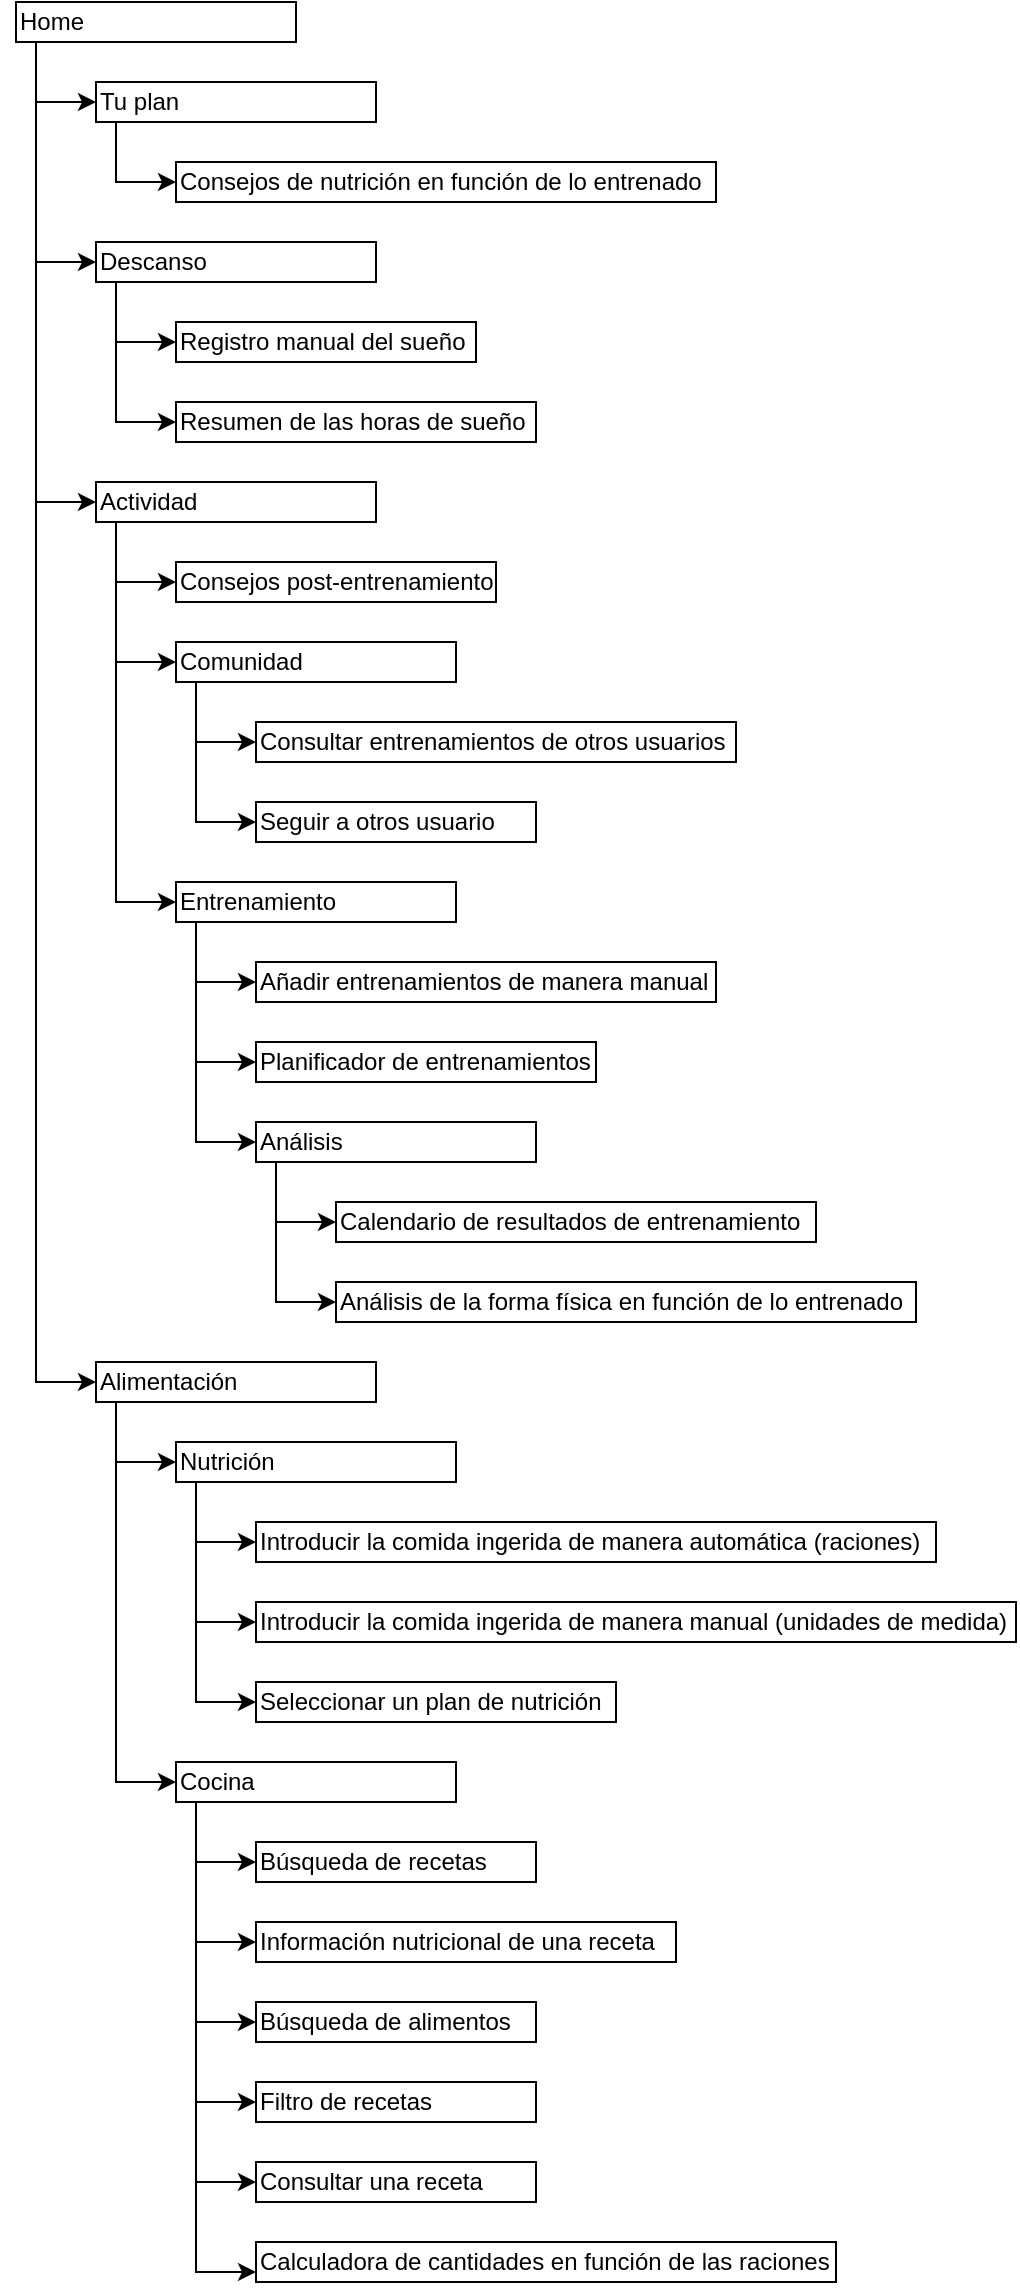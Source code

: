 <mxfile version="12.9.14" type="device"><diagram id="dm2c6xcYGna7-AHOcAQR" name="Page-1"><mxGraphModel dx="1038" dy="548" grid="1" gridSize="10" guides="1" tooltips="1" connect="1" arrows="1" fold="1" page="1" pageScale="1" pageWidth="827" pageHeight="1169" math="0" shadow="0"><root><mxCell id="0"/><mxCell id="1" parent="0"/><mxCell id="GsIcj-JBcMafjrpbYIFL-38" style="edgeStyle=orthogonalEdgeStyle;rounded=0;orthogonalLoop=1;jettySize=auto;html=1;exitX=0;exitY=1;exitDx=0;exitDy=0;entryX=0;entryY=0.5;entryDx=0;entryDy=0;" parent="1" source="GsIcj-JBcMafjrpbYIFL-1" target="GsIcj-JBcMafjrpbYIFL-2" edge="1"><mxGeometry relative="1" as="geometry"><Array as="points"><mxPoint x="90" y="60"/><mxPoint x="90" y="90"/></Array></mxGeometry></mxCell><mxCell id="GsIcj-JBcMafjrpbYIFL-39" style="edgeStyle=orthogonalEdgeStyle;rounded=0;orthogonalLoop=1;jettySize=auto;html=1;exitX=0;exitY=1;exitDx=0;exitDy=0;entryX=0;entryY=0.5;entryDx=0;entryDy=0;" parent="1" source="GsIcj-JBcMafjrpbYIFL-1" target="GsIcj-JBcMafjrpbYIFL-18" edge="1"><mxGeometry relative="1" as="geometry"><Array as="points"><mxPoint x="90" y="60"/><mxPoint x="90" y="170"/></Array></mxGeometry></mxCell><mxCell id="GsIcj-JBcMafjrpbYIFL-40" style="edgeStyle=orthogonalEdgeStyle;rounded=0;orthogonalLoop=1;jettySize=auto;html=1;exitX=0;exitY=1;exitDx=0;exitDy=0;entryX=0;entryY=0.5;entryDx=0;entryDy=0;" parent="1" source="GsIcj-JBcMafjrpbYIFL-1" target="GsIcj-JBcMafjrpbYIFL-6" edge="1"><mxGeometry relative="1" as="geometry"><Array as="points"><mxPoint x="90" y="60"/><mxPoint x="90" y="290"/></Array></mxGeometry></mxCell><mxCell id="GsIcj-JBcMafjrpbYIFL-42" style="edgeStyle=orthogonalEdgeStyle;rounded=0;orthogonalLoop=1;jettySize=auto;html=1;exitX=0;exitY=1;exitDx=0;exitDy=0;entryX=0;entryY=0.5;entryDx=0;entryDy=0;" parent="1" source="GsIcj-JBcMafjrpbYIFL-1" target="GsIcj-JBcMafjrpbYIFL-22" edge="1"><mxGeometry relative="1" as="geometry"><Array as="points"><mxPoint x="90" y="60"/><mxPoint x="90" y="730"/></Array></mxGeometry></mxCell><mxCell id="GsIcj-JBcMafjrpbYIFL-1" value="Home" style="rounded=0;whiteSpace=wrap;html=1;align=left;" parent="1" vertex="1"><mxGeometry x="80" y="40" width="140" height="20" as="geometry"/></mxCell><mxCell id="GsIcj-JBcMafjrpbYIFL-43" style="edgeStyle=orthogonalEdgeStyle;rounded=0;orthogonalLoop=1;jettySize=auto;html=1;exitX=0;exitY=1;exitDx=0;exitDy=0;entryX=0;entryY=0.5;entryDx=0;entryDy=0;" parent="1" source="GsIcj-JBcMafjrpbYIFL-2" target="GsIcj-JBcMafjrpbYIFL-3" edge="1"><mxGeometry relative="1" as="geometry"><Array as="points"><mxPoint x="130" y="100"/><mxPoint x="130" y="130"/></Array></mxGeometry></mxCell><mxCell id="GsIcj-JBcMafjrpbYIFL-2" value="Tu plan" style="rounded=0;whiteSpace=wrap;html=1;align=left;" parent="1" vertex="1"><mxGeometry x="120" y="80" width="140" height="20" as="geometry"/></mxCell><mxCell id="GsIcj-JBcMafjrpbYIFL-3" value="Consejos de nutrición en función de lo entrenado" style="rounded=0;whiteSpace=wrap;html=1;align=left;" parent="1" vertex="1"><mxGeometry x="160" y="120" width="270" height="20" as="geometry"/></mxCell><mxCell id="GsIcj-JBcMafjrpbYIFL-4" value="Registro manual del sueño" style="rounded=0;whiteSpace=wrap;html=1;align=left;" parent="1" vertex="1"><mxGeometry x="160" y="200" width="150" height="20" as="geometry"/></mxCell><mxCell id="GsIcj-JBcMafjrpbYIFL-5" value="Resumen de las horas de sueño" style="rounded=0;whiteSpace=wrap;html=1;align=left;" parent="1" vertex="1"><mxGeometry x="160" y="240" width="180" height="20" as="geometry"/></mxCell><mxCell id="GsIcj-JBcMafjrpbYIFL-46" style="edgeStyle=orthogonalEdgeStyle;rounded=0;orthogonalLoop=1;jettySize=auto;html=1;exitX=0;exitY=1;exitDx=0;exitDy=0;entryX=0;entryY=0.5;entryDx=0;entryDy=0;" parent="1" source="GsIcj-JBcMafjrpbYIFL-6" target="GsIcj-JBcMafjrpbYIFL-7" edge="1"><mxGeometry relative="1" as="geometry"><Array as="points"><mxPoint x="130" y="300"/><mxPoint x="130" y="330"/></Array></mxGeometry></mxCell><mxCell id="GsIcj-JBcMafjrpbYIFL-48" style="edgeStyle=orthogonalEdgeStyle;rounded=0;orthogonalLoop=1;jettySize=auto;html=1;exitX=0;exitY=1;exitDx=0;exitDy=0;entryX=0;entryY=0.5;entryDx=0;entryDy=0;" parent="1" source="GsIcj-JBcMafjrpbYIFL-6" target="GsIcj-JBcMafjrpbYIFL-8" edge="1"><mxGeometry relative="1" as="geometry"><Array as="points"><mxPoint x="130" y="300"/><mxPoint x="130" y="370"/></Array></mxGeometry></mxCell><mxCell id="GsIcj-JBcMafjrpbYIFL-49" style="edgeStyle=orthogonalEdgeStyle;rounded=0;orthogonalLoop=1;jettySize=auto;html=1;exitX=0;exitY=1;exitDx=0;exitDy=0;entryX=0;entryY=0.5;entryDx=0;entryDy=0;" parent="1" source="GsIcj-JBcMafjrpbYIFL-6" target="GsIcj-JBcMafjrpbYIFL-17" edge="1"><mxGeometry relative="1" as="geometry"><Array as="points"><mxPoint x="130" y="300"/><mxPoint x="130" y="490"/></Array></mxGeometry></mxCell><mxCell id="GsIcj-JBcMafjrpbYIFL-6" value="Actividad" style="rounded=0;whiteSpace=wrap;html=1;align=left;" parent="1" vertex="1"><mxGeometry x="120" y="280" width="140" height="20" as="geometry"/></mxCell><mxCell id="GsIcj-JBcMafjrpbYIFL-7" value="Consejos post-entrenamiento" style="rounded=0;whiteSpace=wrap;html=1;align=left;" parent="1" vertex="1"><mxGeometry x="160" y="320" width="160" height="20" as="geometry"/></mxCell><mxCell id="GsIcj-JBcMafjrpbYIFL-50" style="edgeStyle=orthogonalEdgeStyle;rounded=0;orthogonalLoop=1;jettySize=auto;html=1;exitX=0;exitY=1;exitDx=0;exitDy=0;entryX=0;entryY=0.5;entryDx=0;entryDy=0;" parent="1" source="GsIcj-JBcMafjrpbYIFL-8" target="GsIcj-JBcMafjrpbYIFL-9" edge="1"><mxGeometry relative="1" as="geometry"><Array as="points"><mxPoint x="170" y="380"/><mxPoint x="170" y="410"/></Array></mxGeometry></mxCell><mxCell id="GsIcj-JBcMafjrpbYIFL-51" style="edgeStyle=orthogonalEdgeStyle;rounded=0;orthogonalLoop=1;jettySize=auto;html=1;exitX=0;exitY=1;exitDx=0;exitDy=0;entryX=0;entryY=0.5;entryDx=0;entryDy=0;" parent="1" source="GsIcj-JBcMafjrpbYIFL-8" target="GsIcj-JBcMafjrpbYIFL-10" edge="1"><mxGeometry relative="1" as="geometry"><Array as="points"><mxPoint x="170" y="380"/><mxPoint x="170" y="450"/></Array></mxGeometry></mxCell><mxCell id="GsIcj-JBcMafjrpbYIFL-8" value="Comunidad" style="rounded=0;whiteSpace=wrap;html=1;align=left;" parent="1" vertex="1"><mxGeometry x="160" y="360" width="140" height="20" as="geometry"/></mxCell><mxCell id="GsIcj-JBcMafjrpbYIFL-9" value="Consultar entrenamientos de otros usuarios" style="rounded=0;whiteSpace=wrap;html=1;align=left;" parent="1" vertex="1"><mxGeometry x="200" y="400" width="240" height="20" as="geometry"/></mxCell><mxCell id="GsIcj-JBcMafjrpbYIFL-10" value="Seguir a otros usuario" style="rounded=0;whiteSpace=wrap;html=1;align=left;" parent="1" vertex="1"><mxGeometry x="200" y="440" width="140" height="20" as="geometry"/></mxCell><mxCell id="GsIcj-JBcMafjrpbYIFL-11" value="Búsqueda de recetas" style="rounded=0;whiteSpace=wrap;html=1;align=left;" parent="1" vertex="1"><mxGeometry x="200" y="960" width="140" height="20" as="geometry"/></mxCell><mxCell id="GsIcj-JBcMafjrpbYIFL-12" value="Información nutricional de una receta" style="rounded=0;whiteSpace=wrap;html=1;align=left;" parent="1" vertex="1"><mxGeometry x="200" y="1000" width="210" height="20" as="geometry"/></mxCell><mxCell id="GsIcj-JBcMafjrpbYIFL-65" style="edgeStyle=orthogonalEdgeStyle;rounded=0;orthogonalLoop=1;jettySize=auto;html=1;exitX=0;exitY=1;exitDx=0;exitDy=0;entryX=0;entryY=0.5;entryDx=0;entryDy=0;" parent="1" source="GsIcj-JBcMafjrpbYIFL-13" target="GsIcj-JBcMafjrpbYIFL-11" edge="1"><mxGeometry relative="1" as="geometry"><Array as="points"><mxPoint x="170" y="940"/><mxPoint x="170" y="970"/></Array></mxGeometry></mxCell><mxCell id="GsIcj-JBcMafjrpbYIFL-66" style="edgeStyle=orthogonalEdgeStyle;rounded=0;orthogonalLoop=1;jettySize=auto;html=1;exitX=0;exitY=1;exitDx=0;exitDy=0;entryX=0;entryY=0.5;entryDx=0;entryDy=0;" parent="1" source="GsIcj-JBcMafjrpbYIFL-13" target="GsIcj-JBcMafjrpbYIFL-12" edge="1"><mxGeometry relative="1" as="geometry"><Array as="points"><mxPoint x="170" y="940"/><mxPoint x="170" y="1010"/></Array></mxGeometry></mxCell><mxCell id="GsIcj-JBcMafjrpbYIFL-67" style="edgeStyle=orthogonalEdgeStyle;rounded=0;orthogonalLoop=1;jettySize=auto;html=1;exitX=0;exitY=1;exitDx=0;exitDy=0;entryX=0;entryY=0.5;entryDx=0;entryDy=0;" parent="1" source="GsIcj-JBcMafjrpbYIFL-13" target="GsIcj-JBcMafjrpbYIFL-34" edge="1"><mxGeometry relative="1" as="geometry"><Array as="points"><mxPoint x="170" y="940"/><mxPoint x="170" y="1050"/></Array></mxGeometry></mxCell><mxCell id="GsIcj-JBcMafjrpbYIFL-68" style="edgeStyle=orthogonalEdgeStyle;rounded=0;orthogonalLoop=1;jettySize=auto;html=1;exitX=0;exitY=1;exitDx=0;exitDy=0;entryX=0;entryY=0.5;entryDx=0;entryDy=0;" parent="1" source="GsIcj-JBcMafjrpbYIFL-13" target="GsIcj-JBcMafjrpbYIFL-35" edge="1"><mxGeometry relative="1" as="geometry"><Array as="points"><mxPoint x="170" y="940"/><mxPoint x="170" y="1090"/></Array></mxGeometry></mxCell><mxCell id="lUOhX4WWCy2IvXQt0z-q-6" style="edgeStyle=orthogonalEdgeStyle;rounded=0;orthogonalLoop=1;jettySize=auto;html=1;exitX=0;exitY=1;exitDx=0;exitDy=0;entryX=0;entryY=0.5;entryDx=0;entryDy=0;" edge="1" parent="1" source="GsIcj-JBcMafjrpbYIFL-13" target="GsIcj-JBcMafjrpbYIFL-37"><mxGeometry relative="1" as="geometry"><Array as="points"><mxPoint x="170" y="940"/><mxPoint x="170" y="1130"/></Array></mxGeometry></mxCell><mxCell id="lUOhX4WWCy2IvXQt0z-q-7" style="edgeStyle=orthogonalEdgeStyle;rounded=0;orthogonalLoop=1;jettySize=auto;html=1;exitX=0;exitY=1;exitDx=0;exitDy=0;entryX=0;entryY=0.75;entryDx=0;entryDy=0;" edge="1" parent="1" source="GsIcj-JBcMafjrpbYIFL-13" target="GsIcj-JBcMafjrpbYIFL-27"><mxGeometry relative="1" as="geometry"><Array as="points"><mxPoint x="170" y="940"/><mxPoint x="170" y="1175"/></Array></mxGeometry></mxCell><mxCell id="GsIcj-JBcMafjrpbYIFL-13" value="Cocina" style="rounded=0;whiteSpace=wrap;html=1;align=left;" parent="1" vertex="1"><mxGeometry x="160" y="920" width="140" height="20" as="geometry"/></mxCell><mxCell id="GsIcj-JBcMafjrpbYIFL-56" style="edgeStyle=orthogonalEdgeStyle;rounded=0;orthogonalLoop=1;jettySize=auto;html=1;exitX=0;exitY=1;exitDx=0;exitDy=0;entryX=0;entryY=0.5;entryDx=0;entryDy=0;" parent="1" source="GsIcj-JBcMafjrpbYIFL-14" target="GsIcj-JBcMafjrpbYIFL-24" edge="1"><mxGeometry relative="1" as="geometry"><Array as="points"><mxPoint x="210" y="620"/><mxPoint x="210" y="650"/></Array></mxGeometry></mxCell><mxCell id="GsIcj-JBcMafjrpbYIFL-57" style="edgeStyle=orthogonalEdgeStyle;rounded=0;orthogonalLoop=1;jettySize=auto;html=1;exitX=0;exitY=1;exitDx=0;exitDy=0;entryX=0;entryY=0.5;entryDx=0;entryDy=0;" parent="1" source="GsIcj-JBcMafjrpbYIFL-14" target="GsIcj-JBcMafjrpbYIFL-23" edge="1"><mxGeometry relative="1" as="geometry"><Array as="points"><mxPoint x="210" y="620"/><mxPoint x="210" y="690"/></Array></mxGeometry></mxCell><mxCell id="GsIcj-JBcMafjrpbYIFL-14" value="Análisis" style="rounded=0;whiteSpace=wrap;html=1;align=left;" parent="1" vertex="1"><mxGeometry x="200" y="600" width="140" height="20" as="geometry"/></mxCell><mxCell id="GsIcj-JBcMafjrpbYIFL-15" value="Planificador de entrenamientos" style="rounded=0;whiteSpace=wrap;html=1;align=left;" parent="1" vertex="1"><mxGeometry x="200" y="560" width="170" height="20" as="geometry"/></mxCell><mxCell id="GsIcj-JBcMafjrpbYIFL-16" value="Añadir entrenamientos de manera manual" style="rounded=0;whiteSpace=wrap;html=1;align=left;" parent="1" vertex="1"><mxGeometry x="200" y="520" width="230" height="20" as="geometry"/></mxCell><mxCell id="GsIcj-JBcMafjrpbYIFL-53" style="edgeStyle=orthogonalEdgeStyle;rounded=0;orthogonalLoop=1;jettySize=auto;html=1;exitX=0;exitY=1;exitDx=0;exitDy=0;entryX=0;entryY=0.5;entryDx=0;entryDy=0;" parent="1" source="GsIcj-JBcMafjrpbYIFL-17" target="GsIcj-JBcMafjrpbYIFL-16" edge="1"><mxGeometry relative="1" as="geometry"><Array as="points"><mxPoint x="170" y="500"/><mxPoint x="170" y="530"/></Array></mxGeometry></mxCell><mxCell id="GsIcj-JBcMafjrpbYIFL-54" style="edgeStyle=orthogonalEdgeStyle;rounded=0;orthogonalLoop=1;jettySize=auto;html=1;exitX=0;exitY=1;exitDx=0;exitDy=0;entryX=0;entryY=0.5;entryDx=0;entryDy=0;" parent="1" source="GsIcj-JBcMafjrpbYIFL-17" target="GsIcj-JBcMafjrpbYIFL-15" edge="1"><mxGeometry relative="1" as="geometry"><Array as="points"><mxPoint x="170" y="500"/><mxPoint x="170" y="570"/></Array></mxGeometry></mxCell><mxCell id="GsIcj-JBcMafjrpbYIFL-55" style="edgeStyle=orthogonalEdgeStyle;rounded=0;orthogonalLoop=1;jettySize=auto;html=1;exitX=0;exitY=1;exitDx=0;exitDy=0;entryX=0;entryY=0.5;entryDx=0;entryDy=0;" parent="1" source="GsIcj-JBcMafjrpbYIFL-17" target="GsIcj-JBcMafjrpbYIFL-14" edge="1"><mxGeometry relative="1" as="geometry"><Array as="points"><mxPoint x="170" y="500"/><mxPoint x="170" y="610"/></Array></mxGeometry></mxCell><mxCell id="GsIcj-JBcMafjrpbYIFL-17" value="Entrenamiento" style="rounded=0;whiteSpace=wrap;html=1;align=left;" parent="1" vertex="1"><mxGeometry x="160" y="480" width="140" height="20" as="geometry"/></mxCell><mxCell id="GsIcj-JBcMafjrpbYIFL-44" style="edgeStyle=orthogonalEdgeStyle;rounded=0;orthogonalLoop=1;jettySize=auto;html=1;exitX=0;exitY=1;exitDx=0;exitDy=0;entryX=0;entryY=0.5;entryDx=0;entryDy=0;" parent="1" source="GsIcj-JBcMafjrpbYIFL-18" target="GsIcj-JBcMafjrpbYIFL-4" edge="1"><mxGeometry relative="1" as="geometry"><Array as="points"><mxPoint x="130" y="180"/><mxPoint x="130" y="210"/></Array></mxGeometry></mxCell><mxCell id="GsIcj-JBcMafjrpbYIFL-45" style="edgeStyle=orthogonalEdgeStyle;rounded=0;orthogonalLoop=1;jettySize=auto;html=1;exitX=0;exitY=1;exitDx=0;exitDy=0;entryX=0;entryY=0.5;entryDx=0;entryDy=0;" parent="1" source="GsIcj-JBcMafjrpbYIFL-18" target="GsIcj-JBcMafjrpbYIFL-5" edge="1"><mxGeometry relative="1" as="geometry"><Array as="points"><mxPoint x="130" y="180"/><mxPoint x="130" y="250"/></Array></mxGeometry></mxCell><mxCell id="GsIcj-JBcMafjrpbYIFL-18" value="Descanso" style="rounded=0;whiteSpace=wrap;html=1;align=left;" parent="1" vertex="1"><mxGeometry x="120" y="160" width="140" height="20" as="geometry"/></mxCell><mxCell id="GsIcj-JBcMafjrpbYIFL-21" value="Introducir la comida ingerida de manera automática (raciones)" style="rounded=0;whiteSpace=wrap;html=1;align=left;" parent="1" vertex="1"><mxGeometry x="200" y="800" width="340" height="20" as="geometry"/></mxCell><mxCell id="GsIcj-JBcMafjrpbYIFL-58" style="edgeStyle=orthogonalEdgeStyle;rounded=0;orthogonalLoop=1;jettySize=auto;html=1;exitX=0;exitY=1;exitDx=0;exitDy=0;entryX=0;entryY=0.5;entryDx=0;entryDy=0;elbow=vertical;" parent="1" source="GsIcj-JBcMafjrpbYIFL-22" target="GsIcj-JBcMafjrpbYIFL-28" edge="1"><mxGeometry relative="1" as="geometry"><Array as="points"><mxPoint x="130" y="740"/><mxPoint x="130" y="770"/></Array></mxGeometry></mxCell><mxCell id="GsIcj-JBcMafjrpbYIFL-59" style="edgeStyle=orthogonalEdgeStyle;rounded=0;orthogonalLoop=1;jettySize=auto;html=1;exitX=0;exitY=1;exitDx=0;exitDy=0;entryX=0;entryY=0.5;entryDx=0;entryDy=0;" parent="1" source="GsIcj-JBcMafjrpbYIFL-22" target="GsIcj-JBcMafjrpbYIFL-13" edge="1"><mxGeometry relative="1" as="geometry"><Array as="points"><mxPoint x="130" y="740"/><mxPoint x="130" y="930"/></Array></mxGeometry></mxCell><mxCell id="GsIcj-JBcMafjrpbYIFL-22" value="Alimentación" style="rounded=0;whiteSpace=wrap;html=1;align=left;" parent="1" vertex="1"><mxGeometry x="120" y="720" width="140" height="20" as="geometry"/></mxCell><mxCell id="GsIcj-JBcMafjrpbYIFL-23" value="Análisis de la forma física en función de lo entrenado" style="rounded=0;whiteSpace=wrap;html=1;align=left;" parent="1" vertex="1"><mxGeometry x="240" y="680" width="290" height="20" as="geometry"/></mxCell><mxCell id="GsIcj-JBcMafjrpbYIFL-24" value="Calendario de resultados de entrenamiento" style="rounded=0;whiteSpace=wrap;html=1;align=left;" parent="1" vertex="1"><mxGeometry x="240" y="640" width="240" height="20" as="geometry"/></mxCell><mxCell id="GsIcj-JBcMafjrpbYIFL-25" value="Seleccionar un plan de nutrición" style="rounded=0;whiteSpace=wrap;html=1;align=left;" parent="1" vertex="1"><mxGeometry x="200" y="880" width="180" height="20" as="geometry"/></mxCell><mxCell id="GsIcj-JBcMafjrpbYIFL-27" value="Calculadora de cantidades en función de las raciones" style="rounded=0;whiteSpace=wrap;html=1;align=left;" parent="1" vertex="1"><mxGeometry x="200" y="1160" width="290" height="20" as="geometry"/></mxCell><mxCell id="lUOhX4WWCy2IvXQt0z-q-3" style="edgeStyle=orthogonalEdgeStyle;rounded=0;orthogonalLoop=1;jettySize=auto;html=1;exitX=0;exitY=1;exitDx=0;exitDy=0;entryX=0;entryY=0.5;entryDx=0;entryDy=0;" edge="1" parent="1" source="GsIcj-JBcMafjrpbYIFL-28" target="GsIcj-JBcMafjrpbYIFL-21"><mxGeometry relative="1" as="geometry"><Array as="points"><mxPoint x="170" y="780"/><mxPoint x="170" y="810"/></Array></mxGeometry></mxCell><mxCell id="lUOhX4WWCy2IvXQt0z-q-4" style="edgeStyle=orthogonalEdgeStyle;rounded=0;orthogonalLoop=1;jettySize=auto;html=1;exitX=0;exitY=1;exitDx=0;exitDy=0;entryX=0;entryY=0.5;entryDx=0;entryDy=0;" edge="1" parent="1" source="GsIcj-JBcMafjrpbYIFL-28" target="GsIcj-JBcMafjrpbYIFL-29"><mxGeometry relative="1" as="geometry"><Array as="points"><mxPoint x="170" y="780"/><mxPoint x="170" y="850"/></Array></mxGeometry></mxCell><mxCell id="lUOhX4WWCy2IvXQt0z-q-5" style="edgeStyle=orthogonalEdgeStyle;rounded=0;orthogonalLoop=1;jettySize=auto;html=1;exitX=0;exitY=1;exitDx=0;exitDy=0;entryX=0;entryY=0.5;entryDx=0;entryDy=0;" edge="1" parent="1" source="GsIcj-JBcMafjrpbYIFL-28" target="GsIcj-JBcMafjrpbYIFL-25"><mxGeometry relative="1" as="geometry"><Array as="points"><mxPoint x="170" y="780"/><mxPoint x="170" y="890"/></Array></mxGeometry></mxCell><mxCell id="GsIcj-JBcMafjrpbYIFL-28" value="Nutrición" style="rounded=0;whiteSpace=wrap;html=1;align=left;" parent="1" vertex="1"><mxGeometry x="160" y="760" width="140" height="20" as="geometry"/></mxCell><mxCell id="GsIcj-JBcMafjrpbYIFL-29" value="Introducir la comida ingerida de manera manual (unidades de medida)" style="rounded=0;whiteSpace=wrap;html=1;align=left;" parent="1" vertex="1"><mxGeometry x="200" y="840" width="380" height="20" as="geometry"/></mxCell><mxCell id="GsIcj-JBcMafjrpbYIFL-34" value="Búsqueda de alimentos" style="rounded=0;whiteSpace=wrap;html=1;align=left;" parent="1" vertex="1"><mxGeometry x="200" y="1040" width="140" height="20" as="geometry"/></mxCell><mxCell id="GsIcj-JBcMafjrpbYIFL-35" value="Filtro de recetas" style="rounded=0;whiteSpace=wrap;html=1;align=left;" parent="1" vertex="1"><mxGeometry x="200" y="1080" width="140" height="20" as="geometry"/></mxCell><mxCell id="GsIcj-JBcMafjrpbYIFL-37" value="Consultar una receta" style="rounded=0;whiteSpace=wrap;html=1;align=left;" parent="1" vertex="1"><mxGeometry x="200" y="1120" width="140" height="20" as="geometry"/></mxCell></root></mxGraphModel></diagram></mxfile>